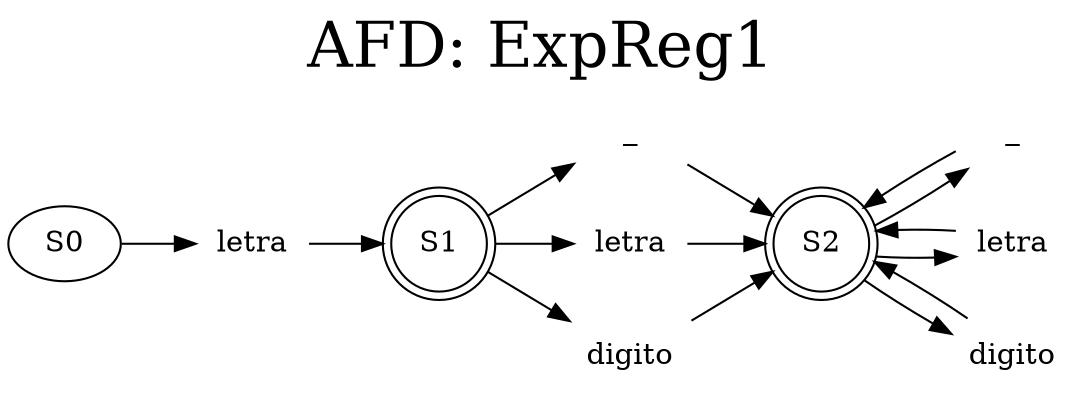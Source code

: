 digraph G { 
graph [ dpi = 700 ] 
label = <AFD: ExpReg1> 
labelloc = t 
fontsize=30 
rankdir=LR;
node03551f248eab40368e3c20077ff66881[shape="none" label="letra"]
S0 -> node03551f248eab40368e3c20077ff66881 -> S1 ;
nodeac3af569ed904e10926a9df773836355[shape="none" label="_"]
S1 -> nodeac3af569ed904e10926a9df773836355 -> S2 ;
noded8804753ad374e5d80913c811a0455b1[shape="none" label="letra"]
  S1 -> noded8804753ad374e5d80913c811a0455b1 -> S2 ;
node9da8ccb296204a5ab8067398a25a9e5d[shape="none" label="digito"]
  S1 -> node9da8ccb296204a5ab8067398a25a9e5d -> S2 ;
S1[shape="doublecircle"]node30c1d2da1bb04103823c5df881af2bf2[shape="none" label="_"]
S2 -> node30c1d2da1bb04103823c5df881af2bf2 -> S2 ;
node983e938864bf45479c472f6511043e48[shape="none" label="letra"]
  S2 -> node983e938864bf45479c472f6511043e48 -> S2 ;
nodebae750f7af1d4726abc9589492b7ad93[shape="none" label="digito"]
  S2 -> nodebae750f7af1d4726abc9589492b7ad93 -> S2 ;
S2[shape="doublecircle"]}